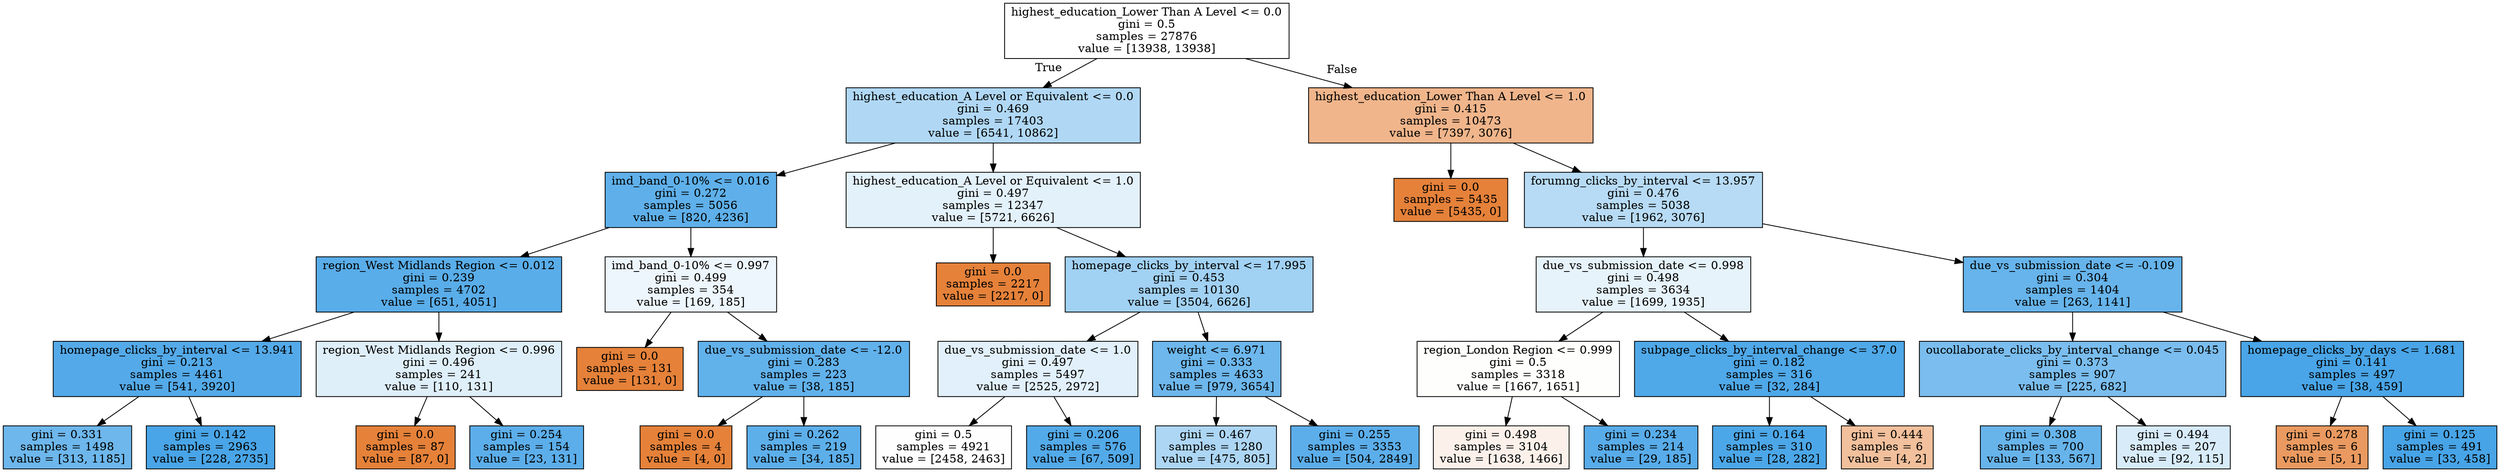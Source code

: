 digraph Tree {
node [shape=box, style="filled", color="black"] ;
0 [label="highest_education_Lower Than A Level <= 0.0\ngini = 0.5\nsamples = 27876\nvalue = [13938, 13938]", fillcolor="#e5813900"] ;
1 [label="highest_education_A Level or Equivalent <= 0.0\ngini = 0.469\nsamples = 17403\nvalue = [6541, 10862]", fillcolor="#399de565"] ;
0 -> 1 [labeldistance=2.5, labelangle=45, headlabel="True"] ;
2 [label="imd_band_0-10% <= 0.016\ngini = 0.272\nsamples = 5056\nvalue = [820, 4236]", fillcolor="#399de5ce"] ;
1 -> 2 ;
3 [label="region_West Midlands Region <= 0.012\ngini = 0.239\nsamples = 4702\nvalue = [651, 4051]", fillcolor="#399de5d6"] ;
2 -> 3 ;
4 [label="homepage_clicks_by_interval <= 13.941\ngini = 0.213\nsamples = 4461\nvalue = [541, 3920]", fillcolor="#399de5dc"] ;
3 -> 4 ;
5 [label="gini = 0.331\nsamples = 1498\nvalue = [313, 1185]", fillcolor="#399de5bc"] ;
4 -> 5 ;
6 [label="gini = 0.142\nsamples = 2963\nvalue = [228, 2735]", fillcolor="#399de5ea"] ;
4 -> 6 ;
7 [label="region_West Midlands Region <= 0.996\ngini = 0.496\nsamples = 241\nvalue = [110, 131]", fillcolor="#399de529"] ;
3 -> 7 ;
8 [label="gini = 0.0\nsamples = 87\nvalue = [87, 0]", fillcolor="#e58139ff"] ;
7 -> 8 ;
9 [label="gini = 0.254\nsamples = 154\nvalue = [23, 131]", fillcolor="#399de5d2"] ;
7 -> 9 ;
10 [label="imd_band_0-10% <= 0.997\ngini = 0.499\nsamples = 354\nvalue = [169, 185]", fillcolor="#399de516"] ;
2 -> 10 ;
11 [label="gini = 0.0\nsamples = 131\nvalue = [131, 0]", fillcolor="#e58139ff"] ;
10 -> 11 ;
12 [label="due_vs_submission_date <= -12.0\ngini = 0.283\nsamples = 223\nvalue = [38, 185]", fillcolor="#399de5cb"] ;
10 -> 12 ;
13 [label="gini = 0.0\nsamples = 4\nvalue = [4, 0]", fillcolor="#e58139ff"] ;
12 -> 13 ;
14 [label="gini = 0.262\nsamples = 219\nvalue = [34, 185]", fillcolor="#399de5d0"] ;
12 -> 14 ;
15 [label="highest_education_A Level or Equivalent <= 1.0\ngini = 0.497\nsamples = 12347\nvalue = [5721, 6626]", fillcolor="#399de523"] ;
1 -> 15 ;
16 [label="gini = 0.0\nsamples = 2217\nvalue = [2217, 0]", fillcolor="#e58139ff"] ;
15 -> 16 ;
17 [label="homepage_clicks_by_interval <= 17.995\ngini = 0.453\nsamples = 10130\nvalue = [3504, 6626]", fillcolor="#399de578"] ;
15 -> 17 ;
18 [label="due_vs_submission_date <= 1.0\ngini = 0.497\nsamples = 5497\nvalue = [2525, 2972]", fillcolor="#399de526"] ;
17 -> 18 ;
19 [label="gini = 0.5\nsamples = 4921\nvalue = [2458, 2463]", fillcolor="#399de501"] ;
18 -> 19 ;
20 [label="gini = 0.206\nsamples = 576\nvalue = [67, 509]", fillcolor="#399de5dd"] ;
18 -> 20 ;
21 [label="weight <= 6.971\ngini = 0.333\nsamples = 4633\nvalue = [979, 3654]", fillcolor="#399de5bb"] ;
17 -> 21 ;
22 [label="gini = 0.467\nsamples = 1280\nvalue = [475, 805]", fillcolor="#399de569"] ;
21 -> 22 ;
23 [label="gini = 0.255\nsamples = 3353\nvalue = [504, 2849]", fillcolor="#399de5d2"] ;
21 -> 23 ;
24 [label="highest_education_Lower Than A Level <= 1.0\ngini = 0.415\nsamples = 10473\nvalue = [7397, 3076]", fillcolor="#e5813995"] ;
0 -> 24 [labeldistance=2.5, labelangle=-45, headlabel="False"] ;
25 [label="gini = 0.0\nsamples = 5435\nvalue = [5435, 0]", fillcolor="#e58139ff"] ;
24 -> 25 ;
26 [label="forumng_clicks_by_interval <= 13.957\ngini = 0.476\nsamples = 5038\nvalue = [1962, 3076]", fillcolor="#399de55c"] ;
24 -> 26 ;
27 [label="due_vs_submission_date <= 0.998\ngini = 0.498\nsamples = 3634\nvalue = [1699, 1935]", fillcolor="#399de51f"] ;
26 -> 27 ;
28 [label="region_London Region <= 0.999\ngini = 0.5\nsamples = 3318\nvalue = [1667, 1651]", fillcolor="#e5813902"] ;
27 -> 28 ;
29 [label="gini = 0.498\nsamples = 3104\nvalue = [1638, 1466]", fillcolor="#e581391b"] ;
28 -> 29 ;
30 [label="gini = 0.234\nsamples = 214\nvalue = [29, 185]", fillcolor="#399de5d7"] ;
28 -> 30 ;
31 [label="subpage_clicks_by_interval_change <= 37.0\ngini = 0.182\nsamples = 316\nvalue = [32, 284]", fillcolor="#399de5e2"] ;
27 -> 31 ;
32 [label="gini = 0.164\nsamples = 310\nvalue = [28, 282]", fillcolor="#399de5e6"] ;
31 -> 32 ;
33 [label="gini = 0.444\nsamples = 6\nvalue = [4, 2]", fillcolor="#e581397f"] ;
31 -> 33 ;
34 [label="due_vs_submission_date <= -0.109\ngini = 0.304\nsamples = 1404\nvalue = [263, 1141]", fillcolor="#399de5c4"] ;
26 -> 34 ;
35 [label="oucollaborate_clicks_by_interval_change <= 0.045\ngini = 0.373\nsamples = 907\nvalue = [225, 682]", fillcolor="#399de5ab"] ;
34 -> 35 ;
36 [label="gini = 0.308\nsamples = 700\nvalue = [133, 567]", fillcolor="#399de5c3"] ;
35 -> 36 ;
37 [label="gini = 0.494\nsamples = 207\nvalue = [92, 115]", fillcolor="#399de533"] ;
35 -> 37 ;
38 [label="homepage_clicks_by_days <= 1.681\ngini = 0.141\nsamples = 497\nvalue = [38, 459]", fillcolor="#399de5ea"] ;
34 -> 38 ;
39 [label="gini = 0.278\nsamples = 6\nvalue = [5, 1]", fillcolor="#e58139cc"] ;
38 -> 39 ;
40 [label="gini = 0.125\nsamples = 491\nvalue = [33, 458]", fillcolor="#399de5ed"] ;
38 -> 40 ;
}